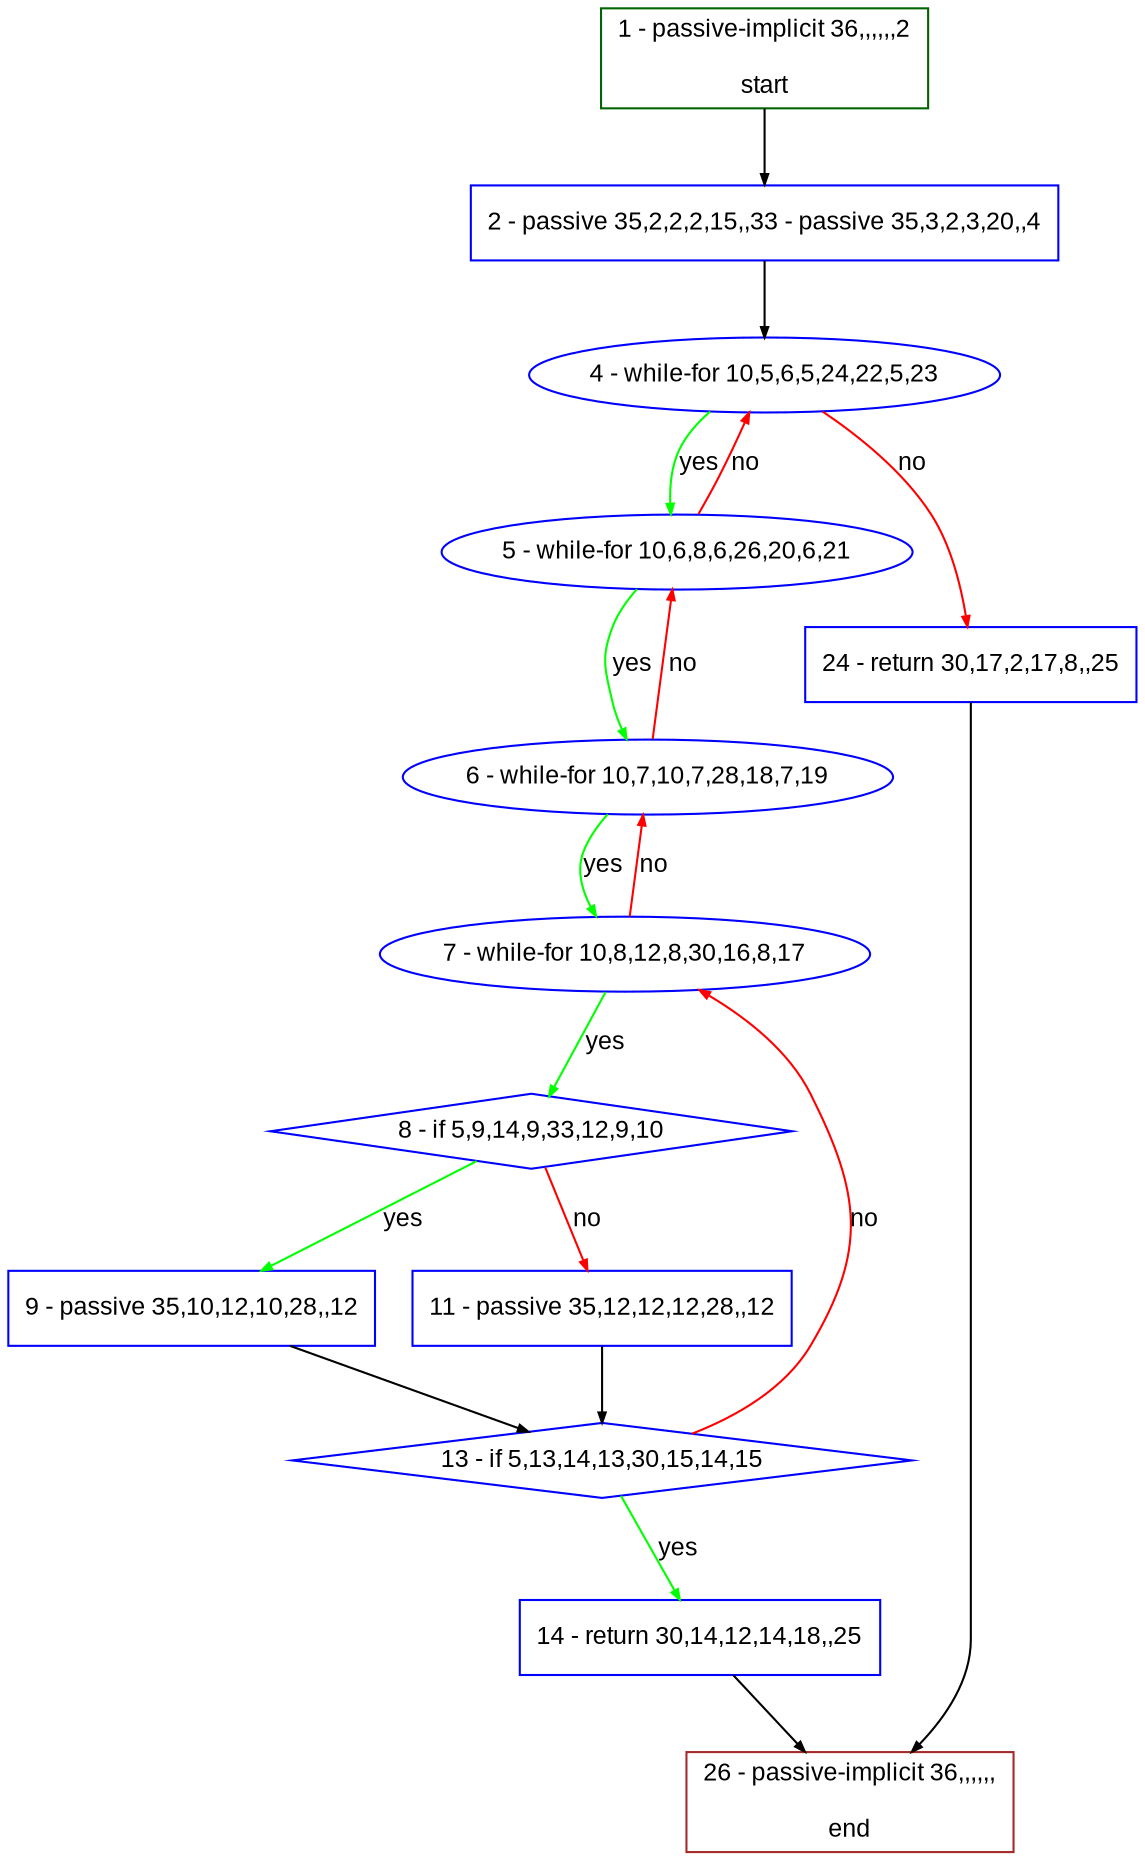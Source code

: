 digraph "" {
  graph [bgcolor="white", fillcolor="#FFFFCC", pack="true", packmode="clust", fontname="Arial", label="", fontsize="12", compound="true", style="rounded,filled"];
  node [node_initialized="no", fillcolor="white", fontname="Arial", label="", color="grey", fontsize="12", fixedsize="false", compound="true", shape="rectangle", style="filled"];
  edge [arrowtail="none", lhead="", fontcolor="black", fontname="Arial", label="", color="black", fontsize="12", arrowhead="normal", arrowsize="0.5", compound="true", ltail="", dir="forward"];
  __N1 [fillcolor="#ffffff", label="2 - passive 35,2,2,2,15,,33 - passive 35,3,2,3,20,,4", color="#0000ff", shape="box", style="filled"];
  __N2 [fillcolor="#ffffff", label="1 - passive-implicit 36,,,,,,2\n\nstart", color="#006400", shape="box", style="filled"];
  __N3 [fillcolor="#ffffff", label="4 - while-for 10,5,6,5,24,22,5,23", color="#0000ff", shape="oval", style="filled"];
  __N4 [fillcolor="#ffffff", label="5 - while-for 10,6,8,6,26,20,6,21", color="#0000ff", shape="oval", style="filled"];
  __N5 [fillcolor="#ffffff", label="24 - return 30,17,2,17,8,,25", color="#0000ff", shape="box", style="filled"];
  __N6 [fillcolor="#ffffff", label="6 - while-for 10,7,10,7,28,18,7,19", color="#0000ff", shape="oval", style="filled"];
  __N7 [fillcolor="#ffffff", label="7 - while-for 10,8,12,8,30,16,8,17", color="#0000ff", shape="oval", style="filled"];
  __N8 [fillcolor="#ffffff", label="8 - if 5,9,14,9,33,12,9,10", color="#0000ff", shape="diamond", style="filled"];
  __N9 [fillcolor="#ffffff", label="9 - passive 35,10,12,10,28,,12", color="#0000ff", shape="box", style="filled"];
  __N10 [fillcolor="#ffffff", label="11 - passive 35,12,12,12,28,,12", color="#0000ff", shape="box", style="filled"];
  __N11 [fillcolor="#ffffff", label="13 - if 5,13,14,13,30,15,14,15", color="#0000ff", shape="diamond", style="filled"];
  __N12 [fillcolor="#ffffff", label="14 - return 30,14,12,14,18,,25", color="#0000ff", shape="box", style="filled"];
  __N13 [fillcolor="#ffffff", label="26 - passive-implicit 36,,,,,,\n\nend", color="#a52a2a", shape="box", style="filled"];
  __N2 -> __N1 [arrowtail="none", color="#000000", label="", arrowhead="normal", dir="forward"];
  __N1 -> __N3 [arrowtail="none", color="#000000", label="", arrowhead="normal", dir="forward"];
  __N3 -> __N4 [arrowtail="none", color="#00ff00", label="yes", arrowhead="normal", dir="forward"];
  __N4 -> __N3 [arrowtail="none", color="#ff0000", label="no", arrowhead="normal", dir="forward"];
  __N3 -> __N5 [arrowtail="none", color="#ff0000", label="no", arrowhead="normal", dir="forward"];
  __N4 -> __N6 [arrowtail="none", color="#00ff00", label="yes", arrowhead="normal", dir="forward"];
  __N6 -> __N4 [arrowtail="none", color="#ff0000", label="no", arrowhead="normal", dir="forward"];
  __N6 -> __N7 [arrowtail="none", color="#00ff00", label="yes", arrowhead="normal", dir="forward"];
  __N7 -> __N6 [arrowtail="none", color="#ff0000", label="no", arrowhead="normal", dir="forward"];
  __N7 -> __N8 [arrowtail="none", color="#00ff00", label="yes", arrowhead="normal", dir="forward"];
  __N8 -> __N9 [arrowtail="none", color="#00ff00", label="yes", arrowhead="normal", dir="forward"];
  __N8 -> __N10 [arrowtail="none", color="#ff0000", label="no", arrowhead="normal", dir="forward"];
  __N9 -> __N11 [arrowtail="none", color="#000000", label="", arrowhead="normal", dir="forward"];
  __N10 -> __N11 [arrowtail="none", color="#000000", label="", arrowhead="normal", dir="forward"];
  __N11 -> __N7 [arrowtail="none", color="#ff0000", label="no", arrowhead="normal", dir="forward"];
  __N11 -> __N12 [arrowtail="none", color="#00ff00", label="yes", arrowhead="normal", dir="forward"];
  __N12 -> __N13 [arrowtail="none", color="#000000", label="", arrowhead="normal", dir="forward"];
  __N5 -> __N13 [arrowtail="none", color="#000000", label="", arrowhead="normal", dir="forward"];
}
